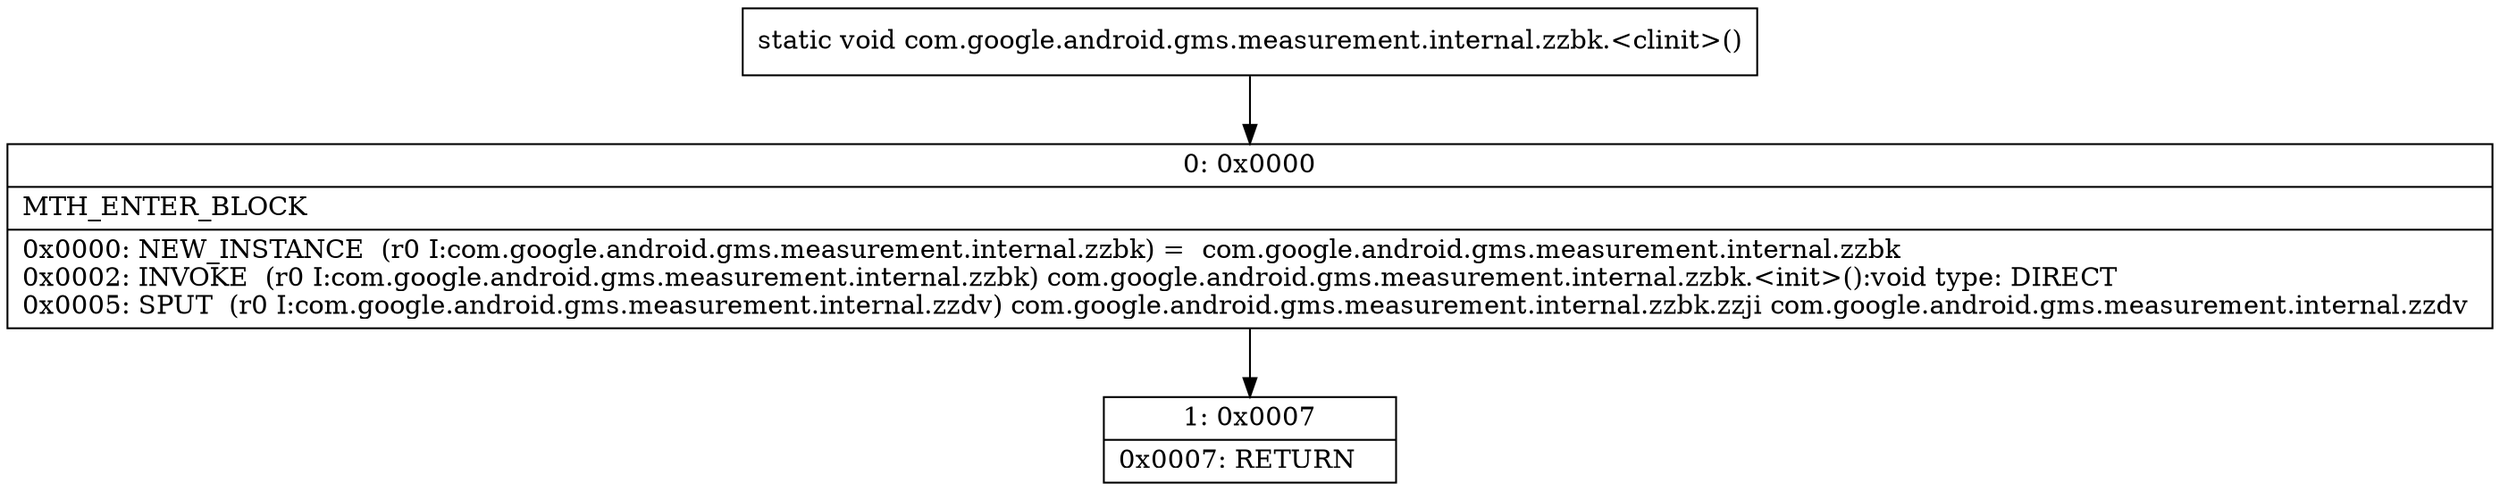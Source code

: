 digraph "CFG forcom.google.android.gms.measurement.internal.zzbk.\<clinit\>()V" {
Node_0 [shape=record,label="{0\:\ 0x0000|MTH_ENTER_BLOCK\l|0x0000: NEW_INSTANCE  (r0 I:com.google.android.gms.measurement.internal.zzbk) =  com.google.android.gms.measurement.internal.zzbk \l0x0002: INVOKE  (r0 I:com.google.android.gms.measurement.internal.zzbk) com.google.android.gms.measurement.internal.zzbk.\<init\>():void type: DIRECT \l0x0005: SPUT  (r0 I:com.google.android.gms.measurement.internal.zzdv) com.google.android.gms.measurement.internal.zzbk.zzji com.google.android.gms.measurement.internal.zzdv \l}"];
Node_1 [shape=record,label="{1\:\ 0x0007|0x0007: RETURN   \l}"];
MethodNode[shape=record,label="{static void com.google.android.gms.measurement.internal.zzbk.\<clinit\>() }"];
MethodNode -> Node_0;
Node_0 -> Node_1;
}

